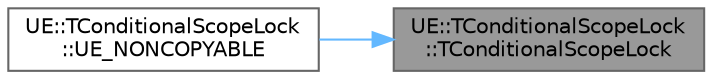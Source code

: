 digraph "UE::TConditionalScopeLock::TConditionalScopeLock"
{
 // INTERACTIVE_SVG=YES
 // LATEX_PDF_SIZE
  bgcolor="transparent";
  edge [fontname=Helvetica,fontsize=10,labelfontname=Helvetica,labelfontsize=10];
  node [fontname=Helvetica,fontsize=10,shape=box,height=0.2,width=0.4];
  rankdir="RL";
  Node1 [id="Node000001",label="UE::TConditionalScopeLock\l::TConditionalScopeLock",height=0.2,width=0.4,color="gray40", fillcolor="grey60", style="filled", fontcolor="black",tooltip=" "];
  Node1 -> Node2 [id="edge1_Node000001_Node000002",dir="back",color="steelblue1",style="solid",tooltip=" "];
  Node2 [id="Node000002",label="UE::TConditionalScopeLock\l::UE_NONCOPYABLE",height=0.2,width=0.4,color="grey40", fillcolor="white", style="filled",URL="$db/d99/classUE_1_1TConditionalScopeLock.html#ab919e574351ad96f71b2cefe131b61a3",tooltip=" "];
}
